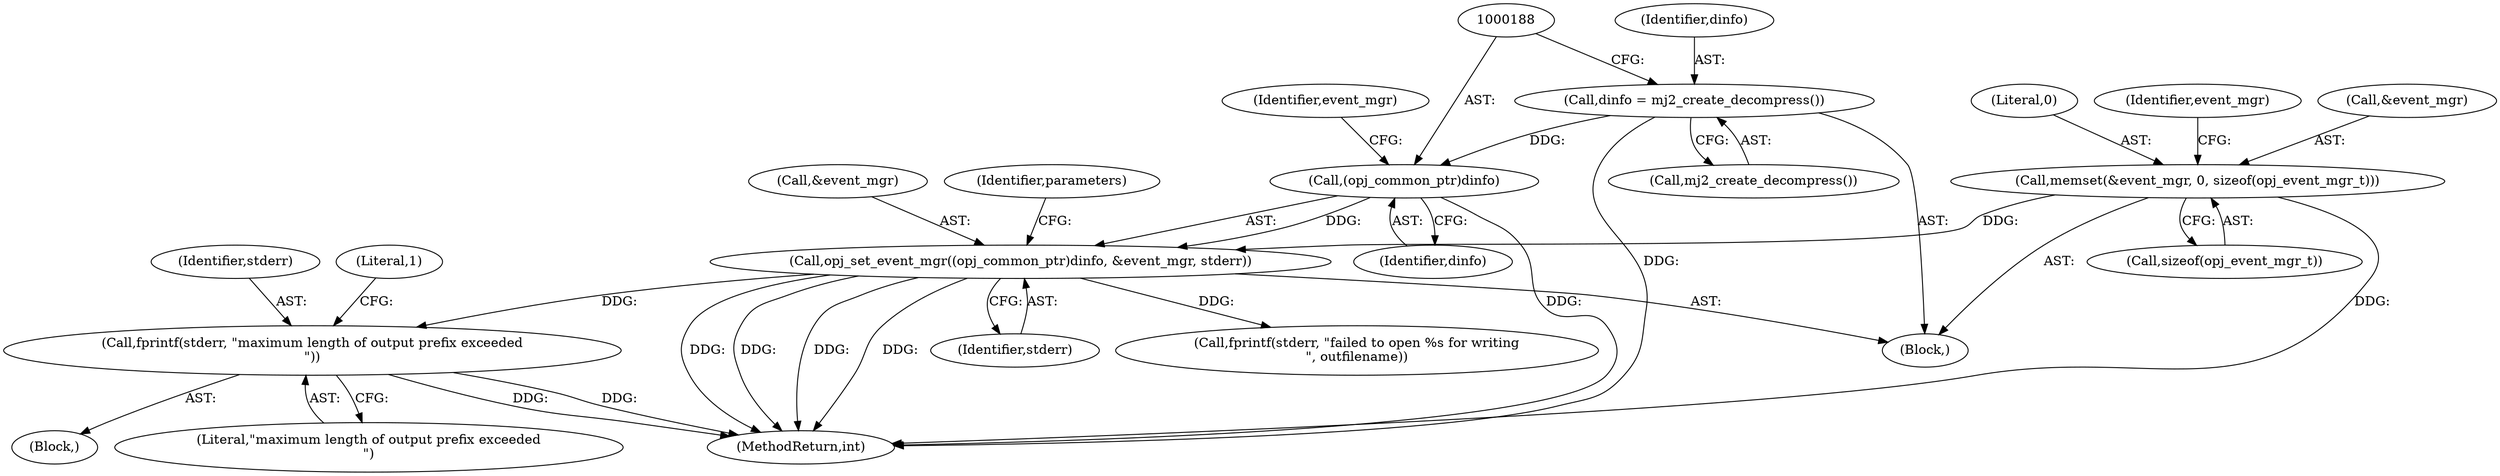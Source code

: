 digraph "0_openjpeg_6d8c0c06ee32dc03ba80acd48334e98728e56cf5@API" {
"1000312" [label="(Call,fprintf(stderr, \"maximum length of output prefix exceeded\n\"))"];
"1000186" [label="(Call,opj_set_event_mgr((opj_common_ptr)dinfo, &event_mgr, stderr))"];
"1000187" [label="(Call,(opj_common_ptr)dinfo)"];
"1000183" [label="(Call,dinfo = mj2_create_decompress())"];
"1000162" [label="(Call,memset(&event_mgr, 0, sizeof(opj_event_mgr_t)))"];
"1000190" [label="(Call,&event_mgr)"];
"1000192" [label="(Identifier,stderr)"];
"1000313" [label="(Identifier,stderr)"];
"1000186" [label="(Call,opj_set_event_mgr((opj_common_ptr)dinfo, &event_mgr, stderr))"];
"1000184" [label="(Identifier,dinfo)"];
"1000195" [label="(Identifier,parameters)"];
"1000314" [label="(Literal,\"maximum length of output prefix exceeded\n\")"];
"1000166" [label="(Call,sizeof(opj_event_mgr_t))"];
"1000191" [label="(Identifier,event_mgr)"];
"1000162" [label="(Call,memset(&event_mgr, 0, sizeof(opj_event_mgr_t)))"];
"1000187" [label="(Call,(opj_common_ptr)dinfo)"];
"1000311" [label="(Block,)"];
"1000183" [label="(Call,dinfo = mj2_create_decompress())"];
"1000189" [label="(Identifier,dinfo)"];
"1000170" [label="(Identifier,event_mgr)"];
"1000326" [label="(Call,fprintf(stderr, \"failed to open %s for writing\n\", outfilename))"];
"1000362" [label="(MethodReturn,int)"];
"1000163" [label="(Call,&event_mgr)"];
"1000312" [label="(Call,fprintf(stderr, \"maximum length of output prefix exceeded\n\"))"];
"1000113" [label="(Block,)"];
"1000316" [label="(Literal,1)"];
"1000185" [label="(Call,mj2_create_decompress())"];
"1000165" [label="(Literal,0)"];
"1000312" -> "1000311"  [label="AST: "];
"1000312" -> "1000314"  [label="CFG: "];
"1000313" -> "1000312"  [label="AST: "];
"1000314" -> "1000312"  [label="AST: "];
"1000316" -> "1000312"  [label="CFG: "];
"1000312" -> "1000362"  [label="DDG: "];
"1000312" -> "1000362"  [label="DDG: "];
"1000186" -> "1000312"  [label="DDG: "];
"1000186" -> "1000113"  [label="AST: "];
"1000186" -> "1000192"  [label="CFG: "];
"1000187" -> "1000186"  [label="AST: "];
"1000190" -> "1000186"  [label="AST: "];
"1000192" -> "1000186"  [label="AST: "];
"1000195" -> "1000186"  [label="CFG: "];
"1000186" -> "1000362"  [label="DDG: "];
"1000186" -> "1000362"  [label="DDG: "];
"1000186" -> "1000362"  [label="DDG: "];
"1000186" -> "1000362"  [label="DDG: "];
"1000187" -> "1000186"  [label="DDG: "];
"1000162" -> "1000186"  [label="DDG: "];
"1000186" -> "1000326"  [label="DDG: "];
"1000187" -> "1000189"  [label="CFG: "];
"1000188" -> "1000187"  [label="AST: "];
"1000189" -> "1000187"  [label="AST: "];
"1000191" -> "1000187"  [label="CFG: "];
"1000187" -> "1000362"  [label="DDG: "];
"1000183" -> "1000187"  [label="DDG: "];
"1000183" -> "1000113"  [label="AST: "];
"1000183" -> "1000185"  [label="CFG: "];
"1000184" -> "1000183"  [label="AST: "];
"1000185" -> "1000183"  [label="AST: "];
"1000188" -> "1000183"  [label="CFG: "];
"1000183" -> "1000362"  [label="DDG: "];
"1000162" -> "1000113"  [label="AST: "];
"1000162" -> "1000166"  [label="CFG: "];
"1000163" -> "1000162"  [label="AST: "];
"1000165" -> "1000162"  [label="AST: "];
"1000166" -> "1000162"  [label="AST: "];
"1000170" -> "1000162"  [label="CFG: "];
"1000162" -> "1000362"  [label="DDG: "];
}

